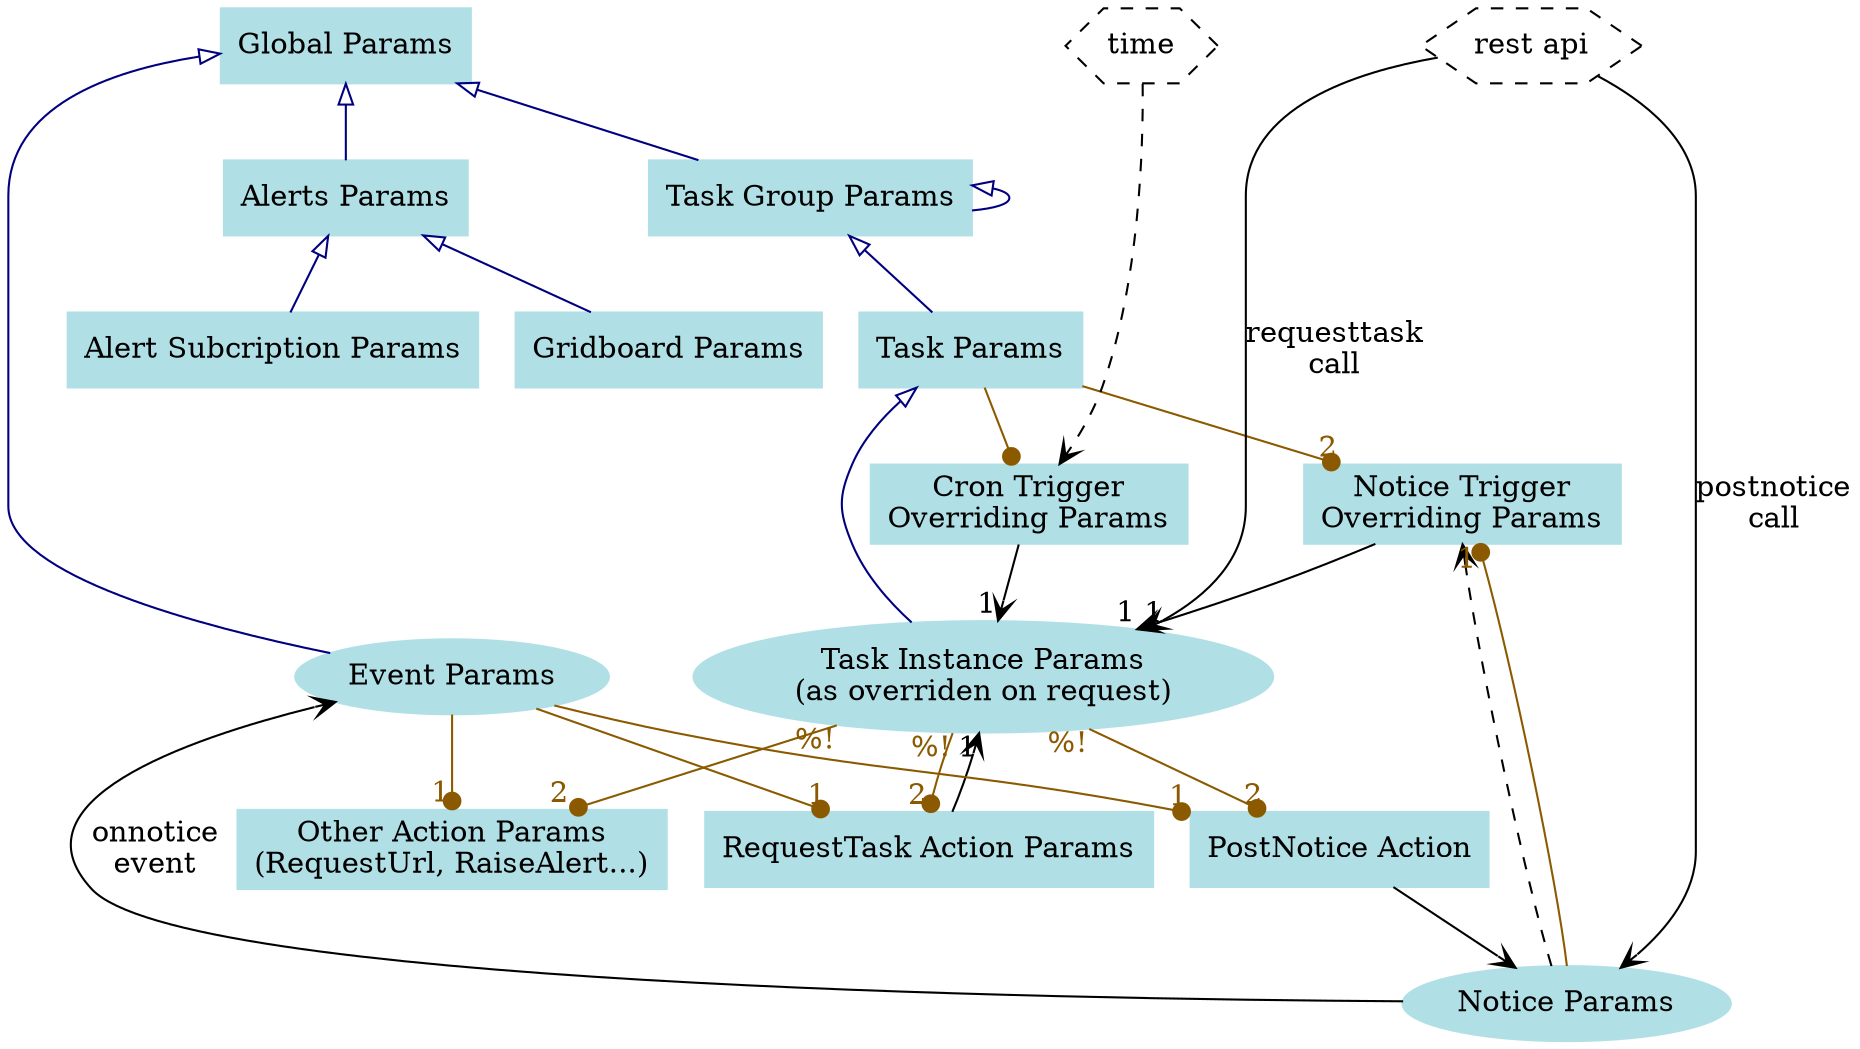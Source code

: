 graph g {

// configuration objects carrying params
node [shape=box,style=filled,color=powderblue]
global [label="Global Params"]
{ rank=min; global } // sticked at the top
taskgroup [label="Task Group Params"]
task [label="Task Params"]
noticetrigger [label="Notice Trigger\nOverriding Params"]
crontrigger [label="Cron Trigger\nOverriding Params"]
requesttaskaction [label="RequestTask Action Params"]
postnoticeaction [label="PostNotice Action"]
otheraction [label="Other Action Params\n(RequestUrl, RaiseAlert...)"]
alerts [label="Alerts Params"]
//webconsole [label="Web Console Params"]
alertsub [label="Alert Subcription Params"]
gridboard [label="Gridboard Params"]

// runtime objects carrying params
node [shape=ellipse]
taskinstance [label="Task Instance Params\n(as overriden on request)"]
event [label="Event Params"]
notice [label="Notice Params"]
{ rank=same; event; taskinstance } // hint to avoid layouts with notice above event

// actors
node [shape=hexagon,style=dashed,color=""]
restapi [label="REST API"]
time [label="time"]
{ rank=min; restapi; time; } // sticked at the top

// ParamSet inheritage (mostly in configuration)
edge [dir=back,arrowtail=onormal,color=navy,fontcolor=navy]
global -- taskgroup -- taskgroup -- task
task -- taskinstance
global -- event
global -- alerts -- alertsub
alerts -- gridboard
//global -- webconsole

// parameter injection at runtime
edge [dir=forward,arrowhead=vee,color=black,fontcolor=black]
crontrigger -- taskinstance [headlabel=1]
noticetrigger -- taskinstance [headlabel=1]
notice -- event [label="onnotice\nevent"]
restapi [label="rest api"]
restapi -- notice [label="postnotice\ncall"]
requesttaskaction -- taskinstance [headlabel=1]
postnoticeaction -- notice
restapi -- taskinstance [label="requesttask\ncall",headlabel=1]

// triggering w/o params
time -- crontrigger [style=dashed]
notice -- noticetrigger [style=dashed]

// context for parameters evaluation
edge [dir=forward,arrowhead=dot,color=orange4,fontcolor=orange4]
notice -- noticetrigger [headlabel=1]
task -- noticetrigger [headlabel=2]
task -- crontrigger
// note: taskinstance -- xxxaction edges make only sense when the event occurs
//       within a task
// note: taskinstance -- xxxaction edges only give visibility taskinstance %!
//        params, not taskinstance's params being them overriden or not
event -- requesttaskaction [headlabel=1]
taskinstance -- requesttaskaction [taillabel="%!",headlabel=2]
event -- postnoticeaction [headlabel=1]
taskinstance -- postnoticeaction [taillabel="%!",headlabel=2]
event -- otheraction [headlabel=1]
taskinstance -- otheraction [taillabel="%!",headlabel=2]
}
